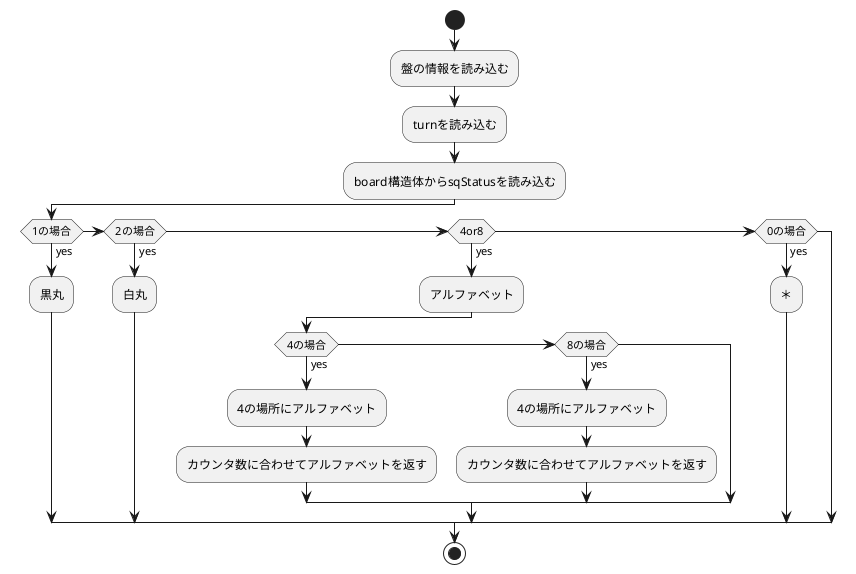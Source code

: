 @startuml assignChar
start
:盤の情報を読み込む;
:turnを読み込む;
:board構造体からsqStatusを読み込む;
if(1の場合)then(yes)
  :黒丸;
elseif(2の場合)then(yes)
  :白丸;
elseif(4or8)then(yes)
  :アルファベット;
  if(4の場合)then(yes)
    :4の場所にアルファベット;
    :カウンタ数に合わせてアルファベットを返す;
  elseif(8の場合)then(yes)
    :4の場所にアルファベット;
    :カウンタ数に合わせてアルファベットを返す;
  endif
elseif(0の場合)then(yes)
  :＊;
endif
stop
@enduml